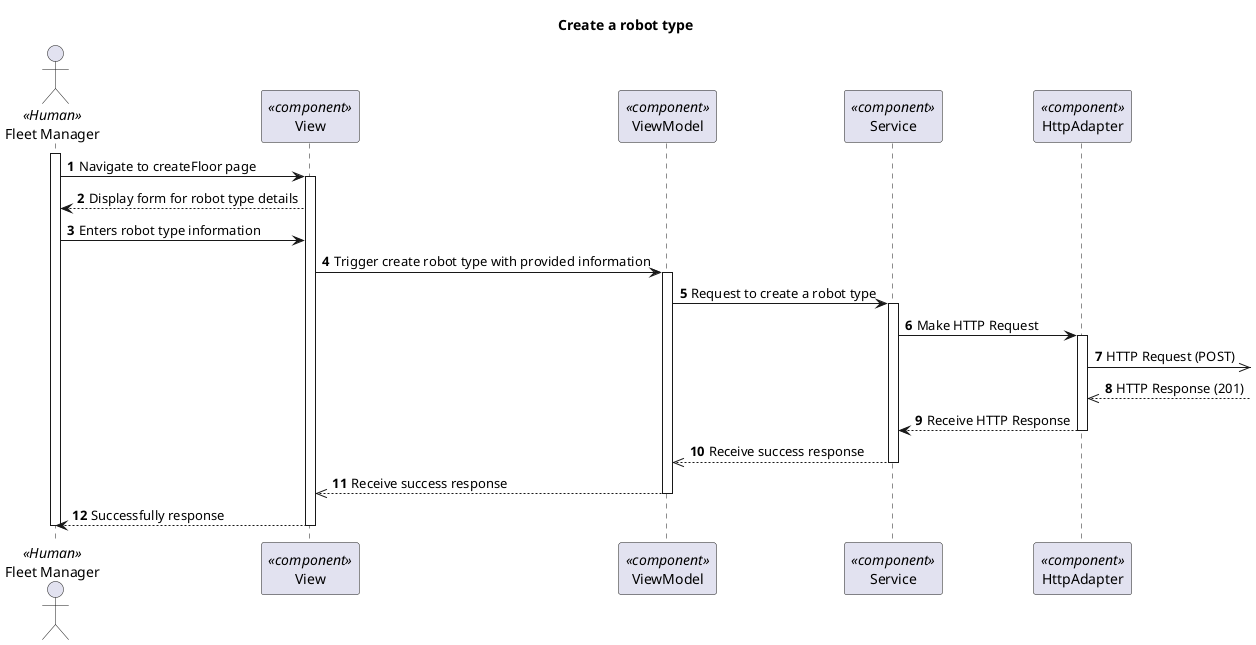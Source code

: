 @startuml Process View - Level 3

autonumber
skinparam packageStyle rect

title Create a robot type

actor "Fleet Manager" as FM <<Human>>
participant "View" as view <<component>>
participant "ViewModel" as viewModel <<component>>
participant "Service" as service <<component>>
participant "HttpAdapter" as httpAdapter <<component>>

activate FM
FM -> view : Navigate to createFloor page
activate view
view --> FM : Display form for robot type details
FM -> view : Enters robot type information

view -> viewModel : Trigger create robot type with provided information

activate viewModel
viewModel -> service : Request to create a robot type

activate service
service -> httpAdapter : Make HTTP Request
activate httpAdapter
httpAdapter ->> : HTTP Request (POST)
httpAdapter <<-- : HTTP Response (201)
httpAdapter --> service : Receive HTTP Response
deactivate httpAdapter

service -->> viewModel : Receive success response
deactivate service

viewModel -->> view : Receive success response
deactivate viewModel

view --> FM : Successfully response
deactivate view

deactivate FM
@enduml
